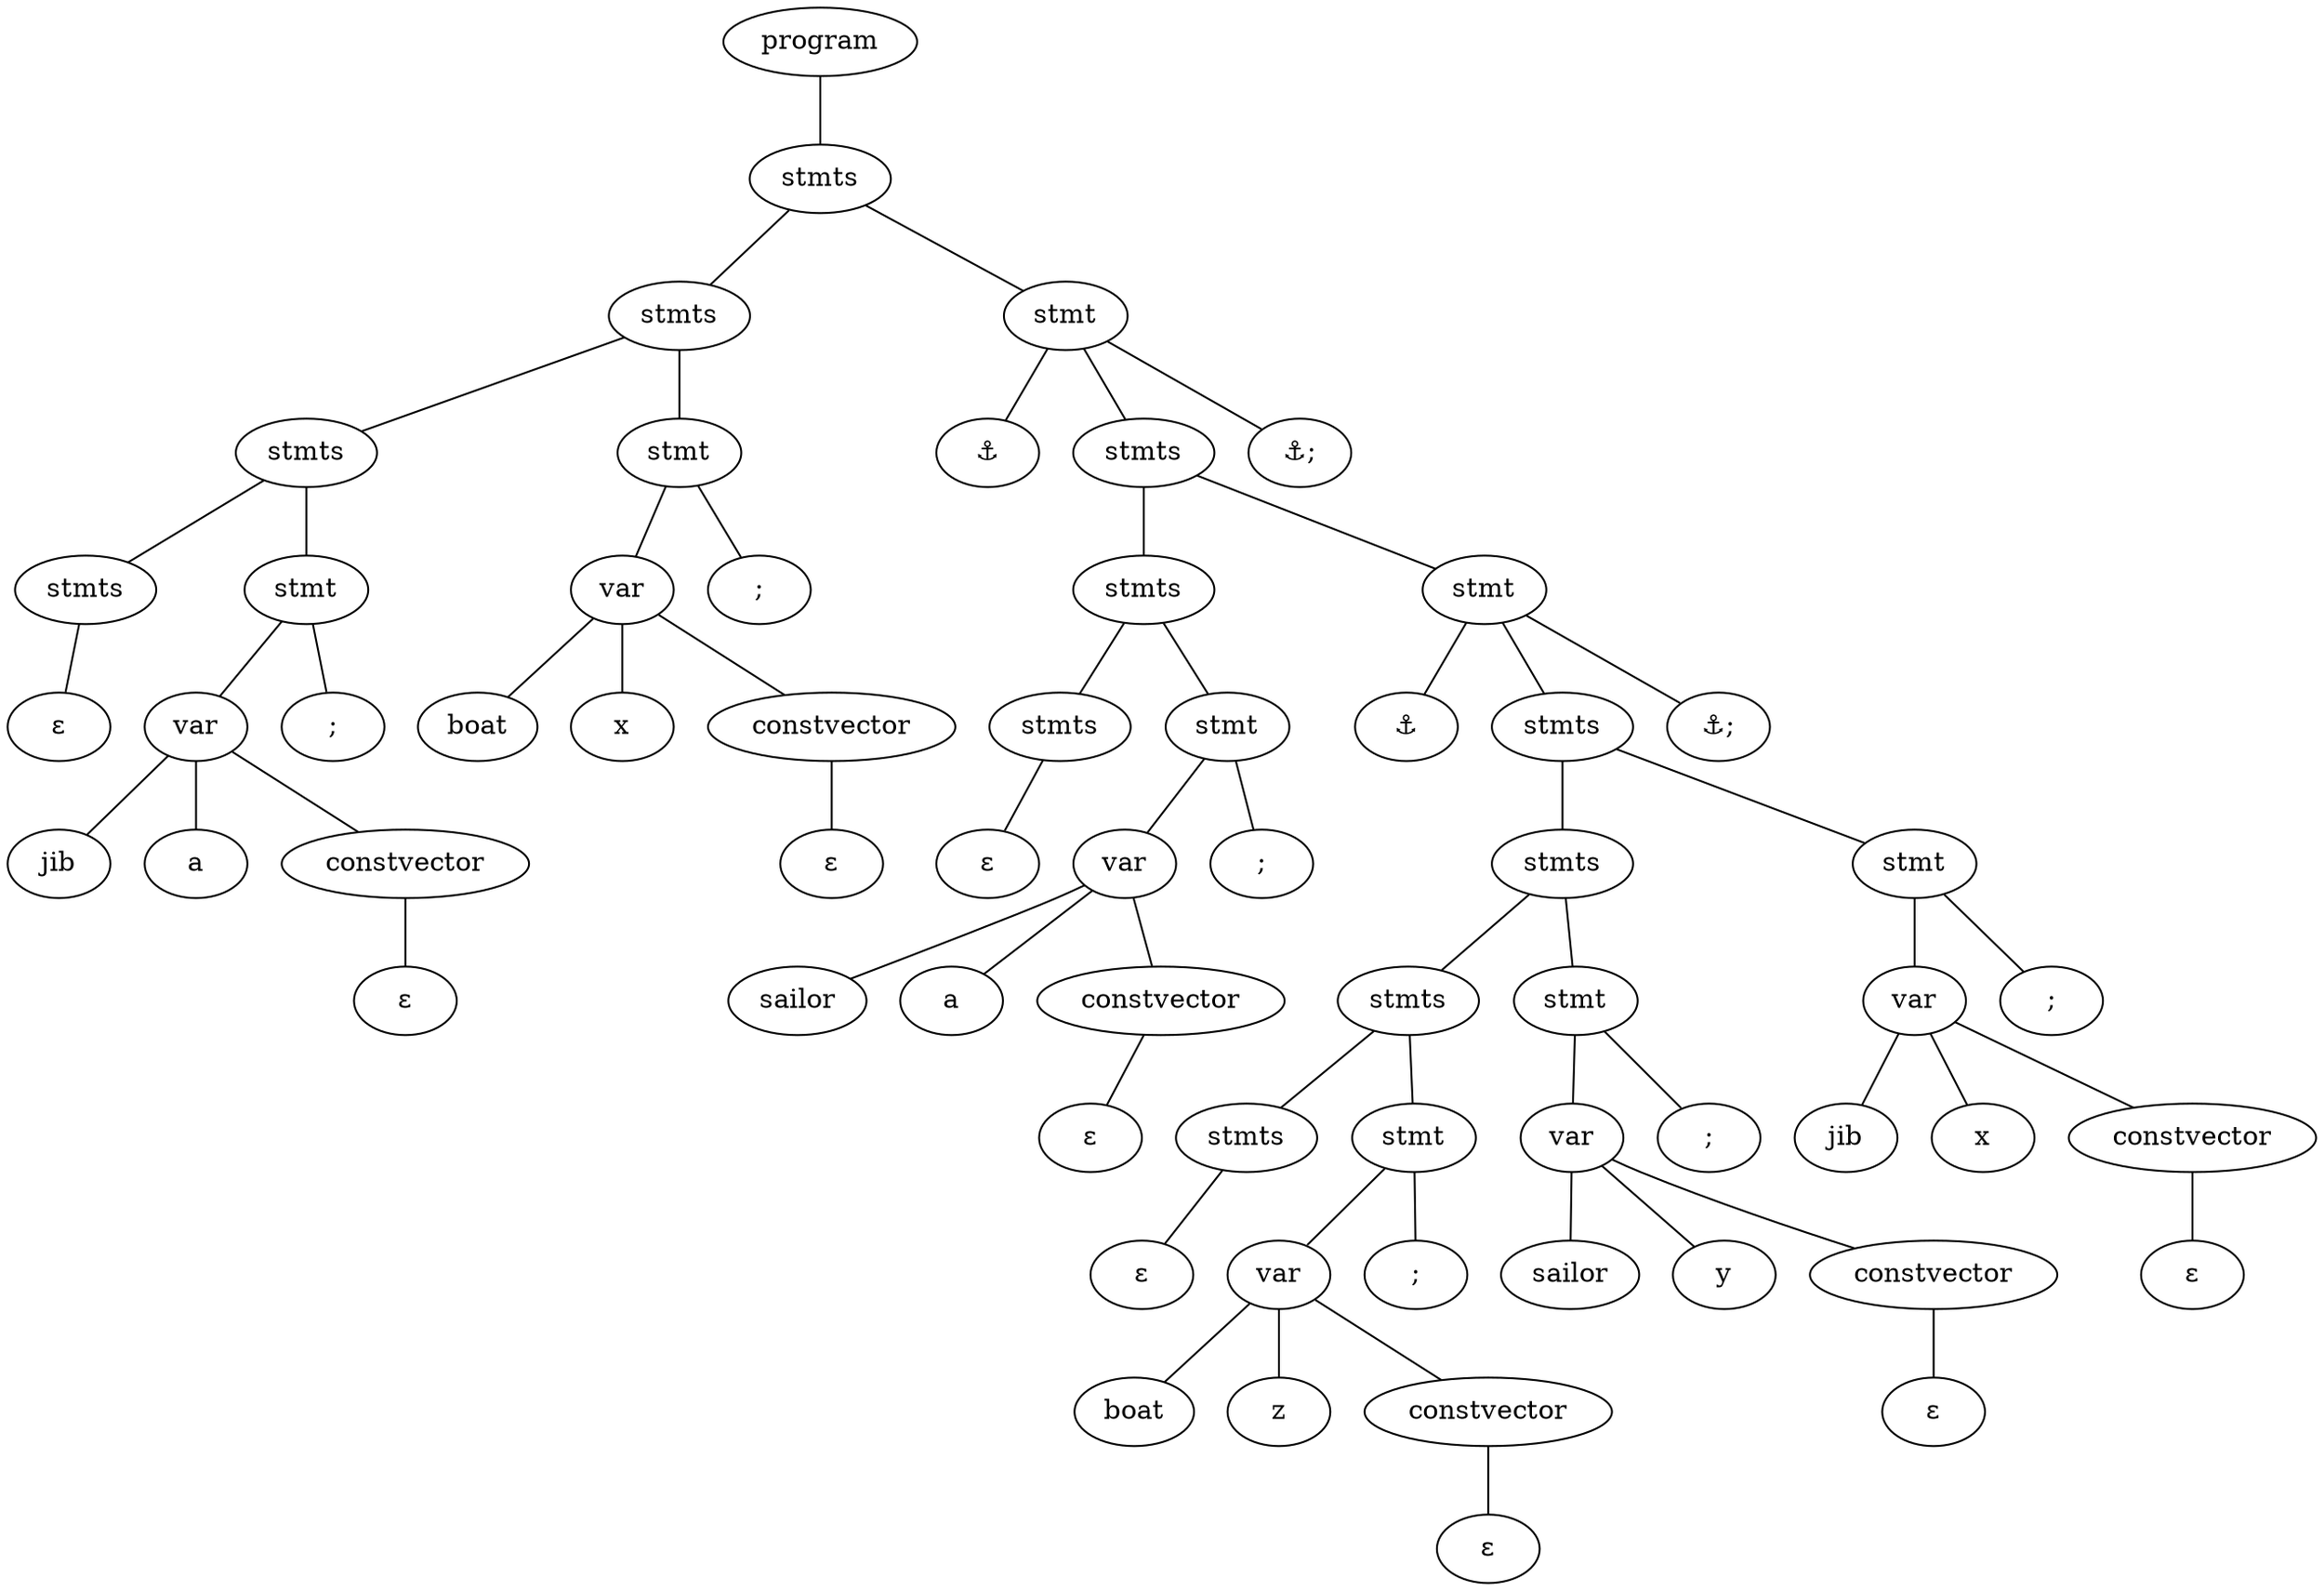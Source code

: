 strict graph {
node [ordering=out]
n1 [label="stmts"]
n2 [label="&#x03B5;"]
n1 -- n2
n3 [label="constvector"]
n4 [label="&#x03B5;"]
n3 -- n4
n5 [label="var"]
n6 [label="jib"]
n7 [label="a"]
{ rank=same; n6 n7 n3; }
n5 -- n6
n5 -- n7
n5 -- n3
n8 [label="stmt"]
n9 [label=";"]
n8 -- {n5 n9}
n10 [label="stmts"]
n10 -- {n1 n8}
n11 [label="constvector"]
n12 [label="&#x03B5;"]
n11 -- n12
n13 [label="var"]
n14 [label="boat"]
n15 [label="x"]
{ rank=same; n14 n15 n11; }
n13 -- n14
n13 -- n15
n13 -- n11
n16 [label="stmt"]
n17 [label=";"]
n16 -- {n13 n17}
n18 [label="stmts"]
n18 -- {n10 n16}
n19 [label="stmts"]
n20 [label="&#x03B5;"]
n19 -- n20
n21 [label="constvector"]
n22 [label="&#x03B5;"]
n21 -- n22
n23 [label="var"]
n24 [label="sailor"]
n25 [label="a"]
{ rank=same; n24 n25 n21; }
n23 -- n24
n23 -- n25
n23 -- n21
n26 [label="stmt"]
n27 [label=";"]
n26 -- {n23 n27}
n28 [label="stmts"]
n28 -- {n19 n26}
n29 [label="stmts"]
n30 [label="&#x03B5;"]
n29 -- n30
n31 [label="constvector"]
n32 [label="&#x03B5;"]
n31 -- n32
n33 [label="var"]
n34 [label="boat"]
n35 [label="z"]
{ rank=same; n34 n35 n31; }
n33 -- n34
n33 -- n35
n33 -- n31
n36 [label="stmt"]
n37 [label=";"]
n36 -- {n33 n37}
n38 [label="stmts"]
n38 -- {n29 n36}
n39 [label="constvector"]
n40 [label="&#x03B5;"]
n39 -- n40
n41 [label="var"]
n42 [label="sailor"]
n43 [label="y"]
{ rank=same; n42 n43 n39; }
n41 -- n42
n41 -- n43
n41 -- n39
n44 [label="stmt"]
n45 [label=";"]
n44 -- {n41 n45}
n46 [label="stmts"]
n46 -- {n38 n44}
n47 [label="constvector"]
n48 [label="&#x03B5;"]
n47 -- n48
n49 [label="var"]
n50 [label="jib"]
n51 [label="x"]
{ rank=same; n50 n51 n47; }
n49 -- n50
n49 -- n51
n49 -- n47
n52 [label="stmt"]
n53 [label=";"]
n52 -- {n49 n53}
n54 [label="stmts"]
n54 -- {n46 n52}
n55 [label="&#9875;"]
n56 [label="stmt"]
n57 [label="&#9875;;"]
{ rank=same; n55 n54 n57; }
n56 -- n55
n56 -- n54
n56 -- n57
n58 [label="stmts"]
n58 -- {n28 n56}
n59 [label="&#9875;"]
n60 [label="stmt"]
n61 [label="&#9875;;"]
{ rank=same; n59 n58 n61; }
n60 -- n59
n60 -- n58
n60 -- n61
n62 [label="stmts"]
n62 -- {n18 n60}
n63 [label="program"]
n63 -- n62
}
